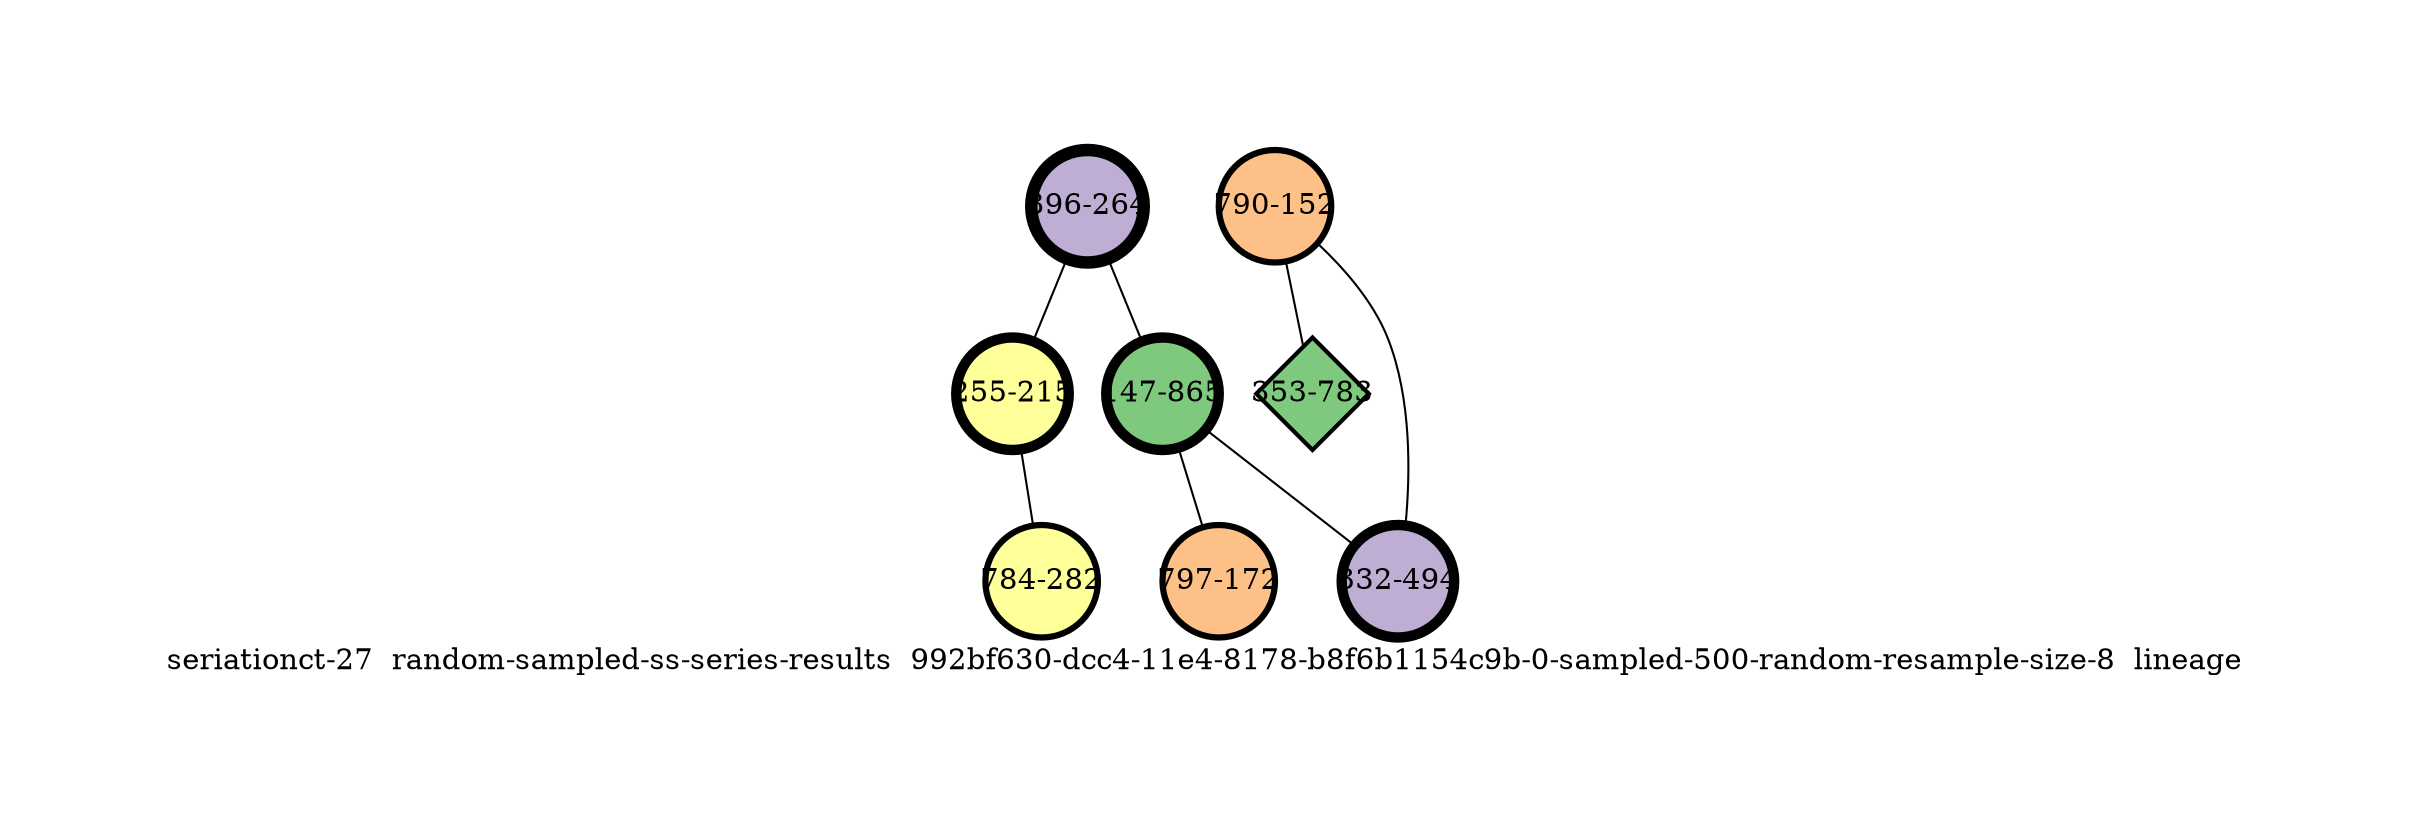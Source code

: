 strict graph "seriationct-27  random-sampled-ss-series-results  992bf630-dcc4-11e4-8178-b8f6b1154c9b-0-sampled-500-random-resample-size-8  lineage" {
labelloc=b;
ratio=auto;
pad="1.0";
label="seriationct-27  random-sampled-ss-series-results  992bf630-dcc4-11e4-8178-b8f6b1154c9b-0-sampled-500-random-resample-size-8  lineage";
node [width="0.75", style=filled, fixedsize=true, height="0.75", shape=circle, label=""];
0 [xCoordinate="264.0", appears_in_slice=6, yCoordinate="396.0", colorscheme=accent6, lineage_id=0, short_label="396-264", label="396-264", shape=circle, cluster_id=1, fillcolor=2, size="500.0", id=0, penwidth="6.0"];
1 [xCoordinate="865.0", appears_in_slice=5, yCoordinate="147.0", colorscheme=accent6, lineage_id=0, short_label="147-865", label="147-865", shape=circle, cluster_id=0, fillcolor=1, size="500.0", id=1, penwidth="5.0"];
2 [xCoordinate="215.0", appears_in_slice=5, yCoordinate="255.0", colorscheme=accent6, lineage_id=0, short_label="255-215", label="255-215", shape=circle, cluster_id=3, fillcolor=4, size="500.0", id=2, penwidth="5.0"];
3 [xCoordinate="282.0", appears_in_slice=3, yCoordinate="784.0", colorscheme=accent6, lineage_id=0, short_label="784-282", label="784-282", shape=circle, cluster_id=3, fillcolor=4, size="500.0", id=3, penwidth="3.0"];
4 [xCoordinate="152.0", appears_in_slice=3, yCoordinate="790.0", colorscheme=accent6, lineage_id=0, short_label="790-152", label="790-152", shape=circle, cluster_id=2, fillcolor=3, size="500.0", id=4, penwidth="3.0"];
5 [xCoordinate="783.0", appears_in_slice=2, yCoordinate="353.0", colorscheme=accent6, lineage_id=2, short_label="353-783", label="353-783", shape=diamond, cluster_id=0, fillcolor=1, size="500.0", id=5, penwidth="2.0"];
6 [xCoordinate="172.0", appears_in_slice=3, yCoordinate="797.0", colorscheme=accent6, lineage_id=0, short_label="797-172", label="797-172", shape=circle, cluster_id=2, fillcolor=3, size="500.0", id=6, penwidth="3.0"];
7 [xCoordinate="494.0", appears_in_slice=5, yCoordinate="332.0", colorscheme=accent6, lineage_id=0, short_label="332-494", label="332-494", shape=circle, cluster_id=1, fillcolor=2, size="500.0", id=7, penwidth="5.0"];
0 -- 1  [inverseweight="2.95037885297", weight="0.338939522629"];
0 -- 2  [inverseweight="2.6283773349", weight="0.380462875981"];
1 -- 6  [inverseweight="1.03383929863", weight="0.967268318514"];
1 -- 7  [inverseweight="1.34872345741", weight="0.741441838582"];
2 -- 3  [inverseweight="1.12227296341", weight="0.891048820211"];
4 -- 5  [inverseweight="4.07407183864", weight="0.245454680135"];
4 -- 7  [inverseweight="4.33229370758", weight="0.23082460874"];
}
